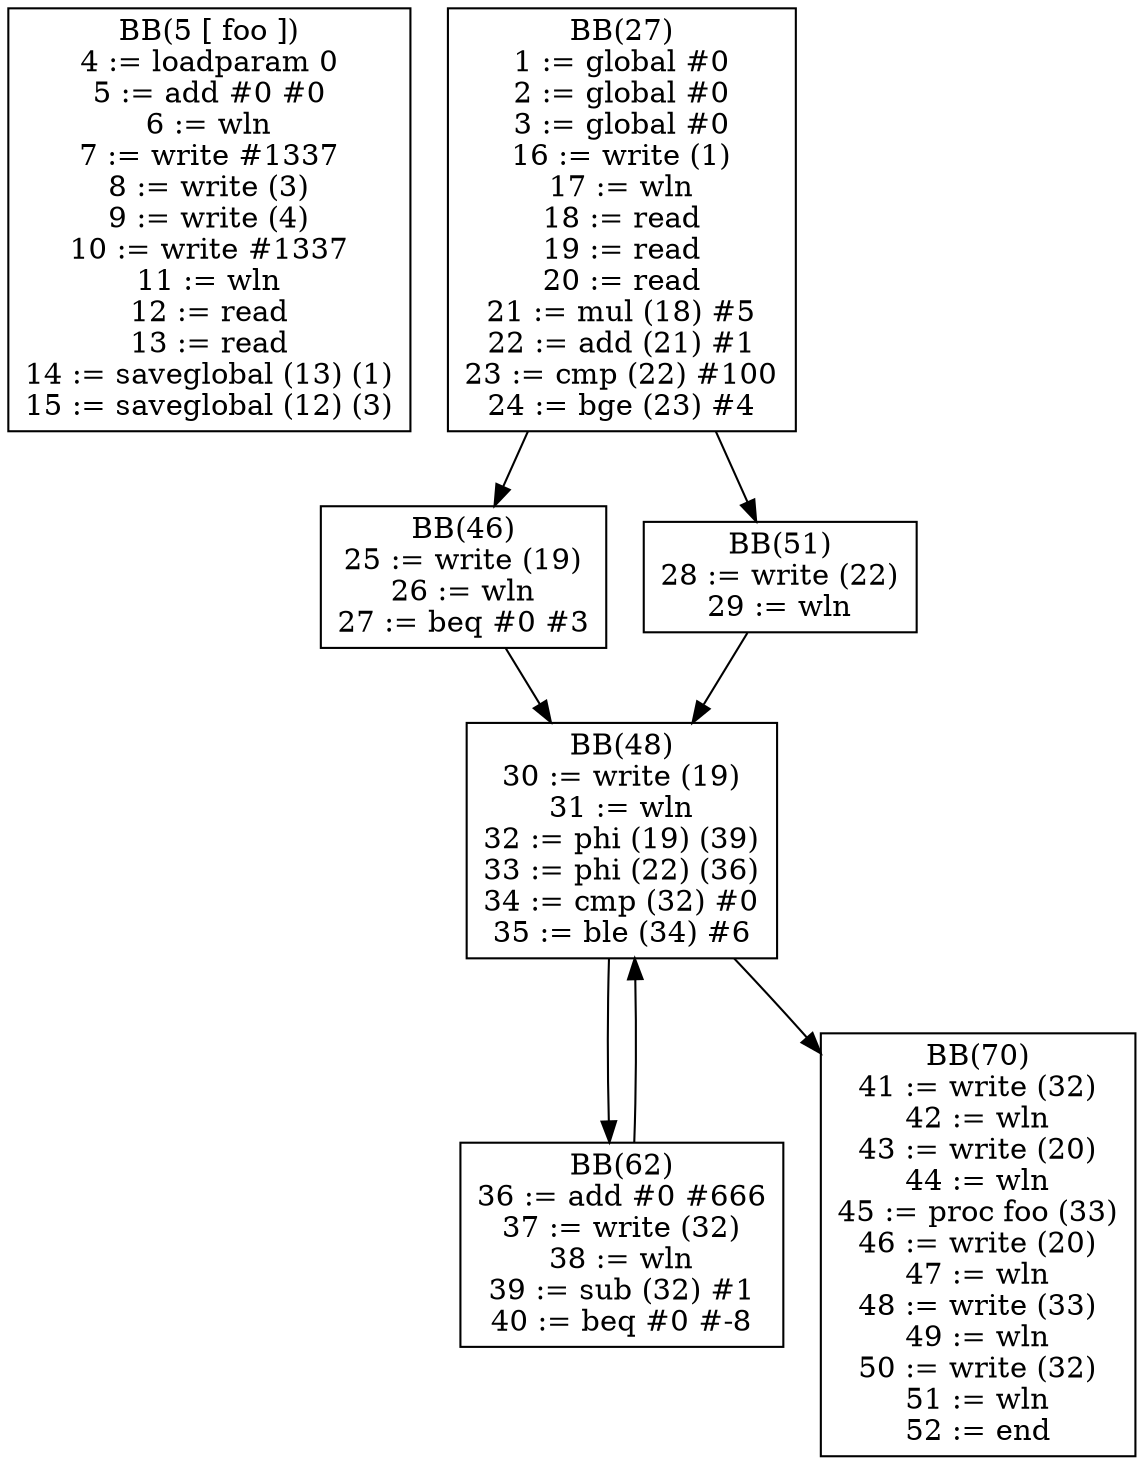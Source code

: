 digraph cfg {
BB5[shape = box, label = "BB(5 [ foo ])\n" + "4 := loadparam 0\n" + "5 := add #0 #0\n" + "6 := wln\n" + "7 := write #1337\n" + "8 := write (3)\n" + "9 := write (4)\n" + "10 := write #1337\n" + "11 := wln\n" + "12 := read\n" + "13 := read\n" + "14 := saveglobal (13) (1)\n" + "15 := saveglobal (12) (3)\n"];

BB27[shape = box, label = "BB(27)\n" + "1 := global #0\n" + "2 := global #0\n" + "3 := global #0\n" + "16 := write (1)\n" + "17 := wln\n" + "18 := read\n" + "19 := read\n" + "20 := read\n" + "21 := mul (18) #5\n" + "22 := add (21) #1\n" + "23 := cmp (22) #100\n" + "24 := bge (23) #4\n"];
BB46[shape = box, label = "BB(46)\n" + "25 := write (19)\n" + "26 := wln\n" + "27 := beq #0 #3\n"];
BB51[shape = box, label = "BB(51)\n" + "28 := write (22)\n" + "29 := wln\n"];
BB48[shape = box, label = "BB(48)\n" + "30 := write (19)\n" + "31 := wln\n" + "32 := phi (19) (39)\n" + "33 := phi (22) (36)\n" + "34 := cmp (32) #0\n" + "35 := ble (34) #6\n"];
BB62[shape = box, label = "BB(62)\n" + "36 := add #0 #666\n" + "37 := write (32)\n" + "38 := wln\n" + "39 := sub (32) #1\n" + "40 := beq #0 #-8\n"];
BB70[shape = box, label = "BB(70)\n" + "41 := write (32)\n" + "42 := wln\n" + "43 := write (20)\n" + "44 := wln\n" + "45 := proc foo (33)\n" + "46 := write (20)\n" + "47 := wln\n" + "48 := write (33)\n" + "49 := wln\n" + "50 := write (32)\n" + "51 := wln\n" + "52 := end\n"];
BB27 -> BB46;
BB27 -> BB51;
BB46 -> BB48;
BB51 -> BB48;
BB48 -> BB62;
BB48 -> BB70;
BB62 -> BB48;
}
